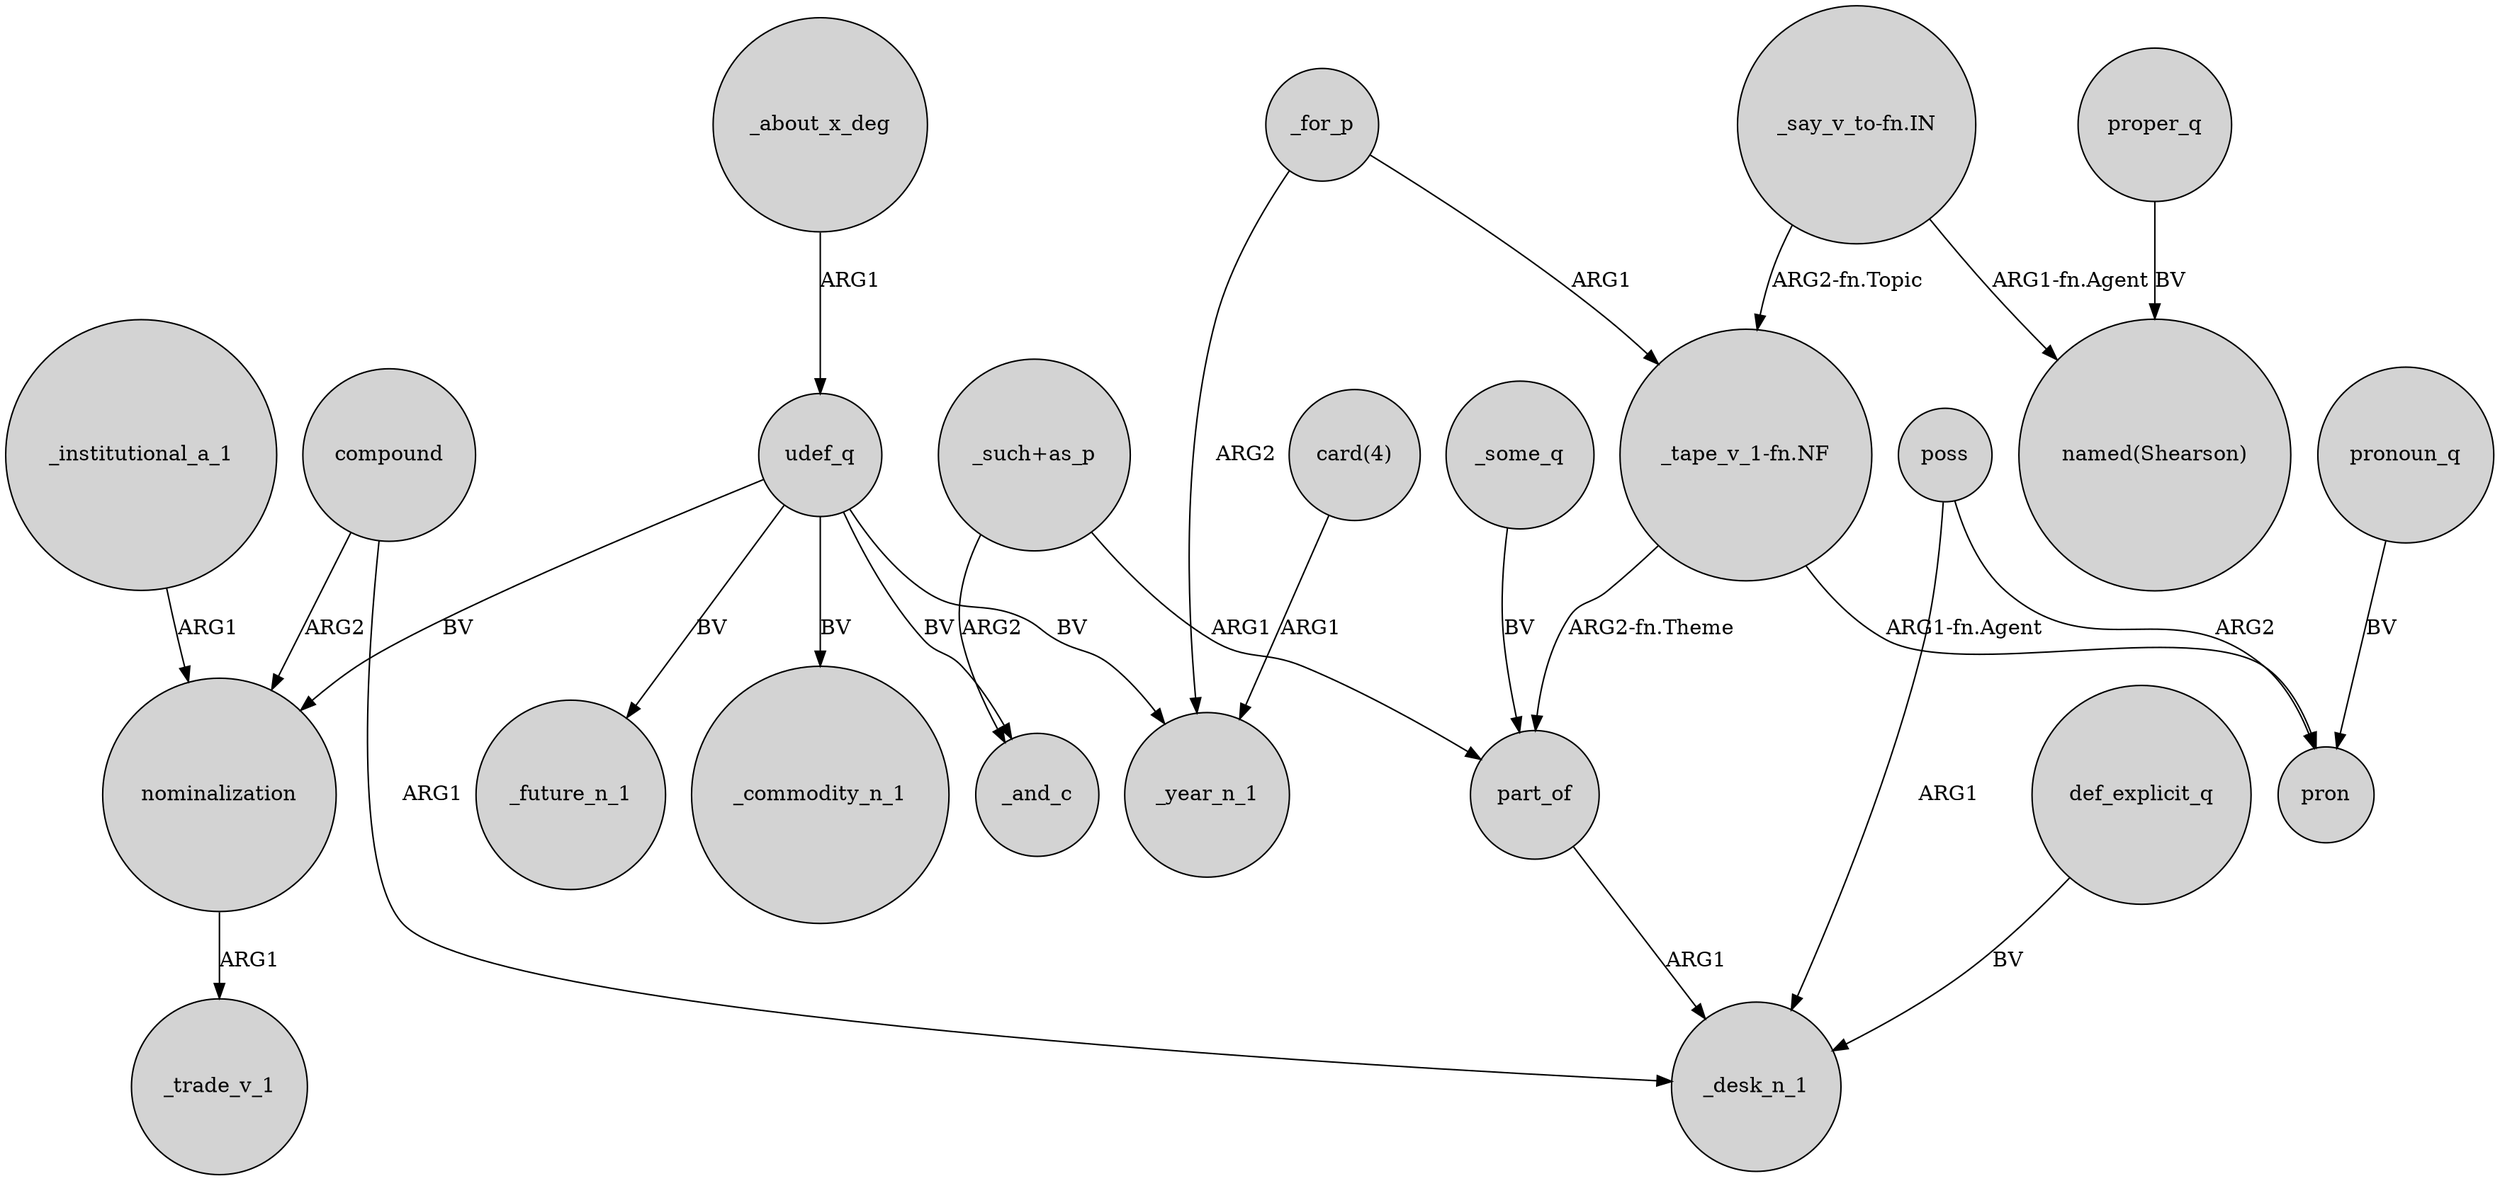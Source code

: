 digraph {
	node [shape=circle style=filled]
	compound -> _desk_n_1 [label=ARG1]
	poss -> pron [label=ARG2]
	proper_q -> "named(Shearson)" [label=BV]
	_for_p -> _year_n_1 [label=ARG2]
	udef_q -> _commodity_n_1 [label=BV]
	"_tape_v_1-fn.NF" -> part_of [label="ARG2-fn.Theme"]
	part_of -> _desk_n_1 [label=ARG1]
	"card(4)" -> _year_n_1 [label=ARG1]
	_for_p -> "_tape_v_1-fn.NF" [label=ARG1]
	compound -> nominalization [label=ARG2]
	nominalization -> _trade_v_1 [label=ARG1]
	_about_x_deg -> udef_q [label=ARG1]
	"_such+as_p" -> part_of [label=ARG1]
	_institutional_a_1 -> nominalization [label=ARG1]
	_some_q -> part_of [label=BV]
	"_say_v_to-fn.IN" -> "named(Shearson)" [label="ARG1-fn.Agent"]
	pronoun_q -> pron [label=BV]
	"_such+as_p" -> _and_c [label=ARG2]
	poss -> _desk_n_1 [label=ARG1]
	udef_q -> _future_n_1 [label=BV]
	udef_q -> nominalization [label=BV]
	def_explicit_q -> _desk_n_1 [label=BV]
	"_say_v_to-fn.IN" -> "_tape_v_1-fn.NF" [label="ARG2-fn.Topic"]
	udef_q -> _year_n_1 [label=BV]
	"_tape_v_1-fn.NF" -> pron [label="ARG1-fn.Agent"]
	udef_q -> _and_c [label=BV]
}
